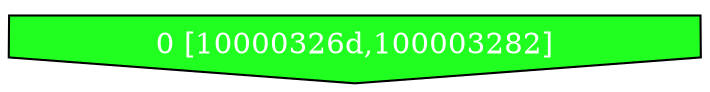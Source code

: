 diGraph hexdump{
	hexdump_0  [style=filled fillcolor="#20FF20" fontcolor="#ffffff" shape=invhouse label="0 [10000326d,100003282]"]


}